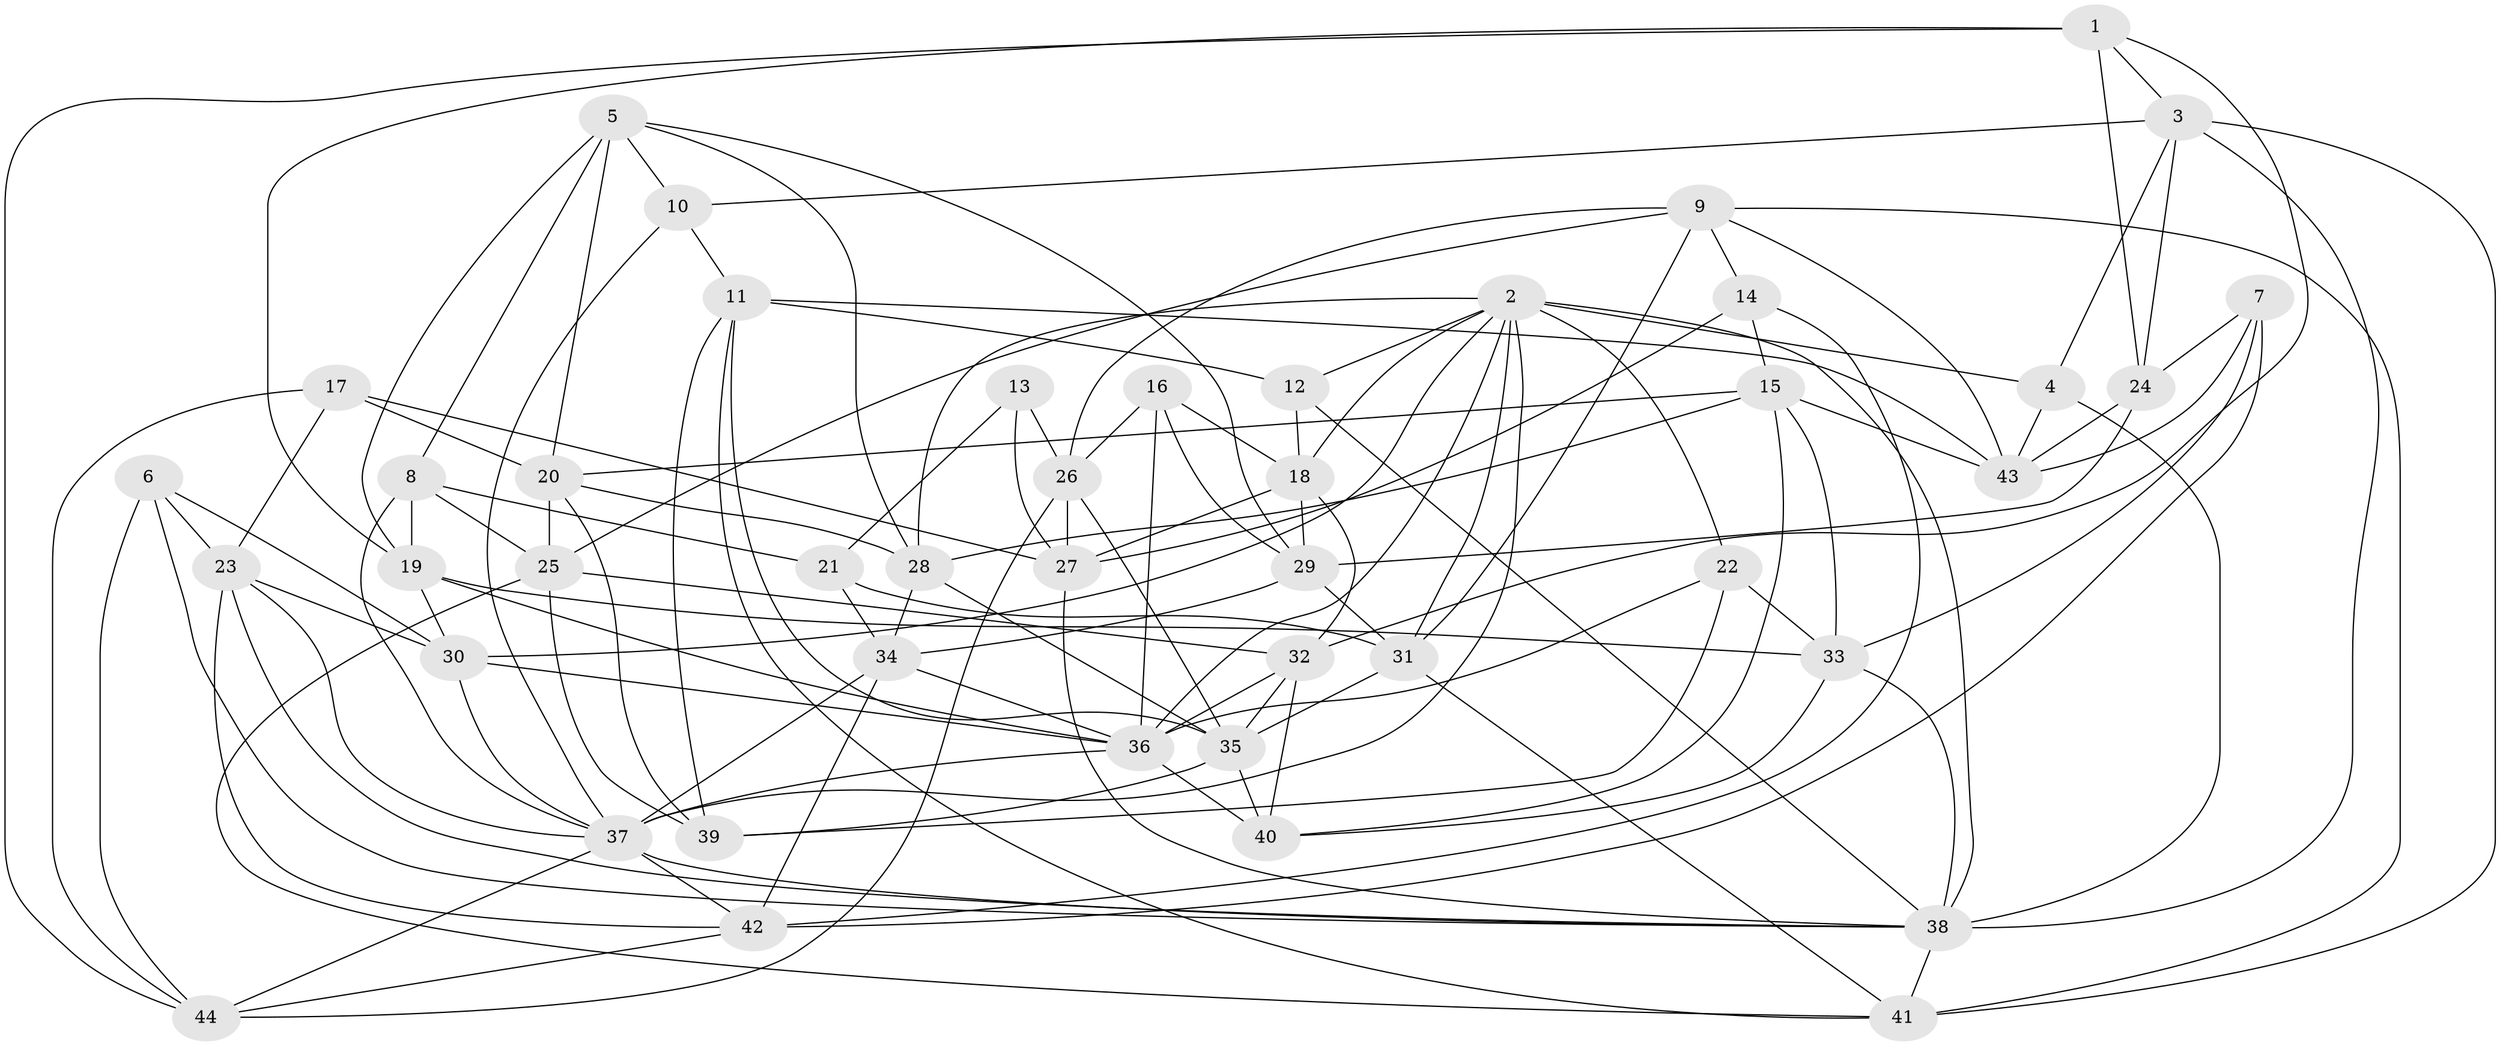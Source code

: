 // original degree distribution, {4: 1.0}
// Generated by graph-tools (version 1.1) at 2025/26/03/09/25 03:26:55]
// undirected, 44 vertices, 126 edges
graph export_dot {
graph [start="1"]
  node [color=gray90,style=filled];
  1;
  2;
  3;
  4;
  5;
  6;
  7;
  8;
  9;
  10;
  11;
  12;
  13;
  14;
  15;
  16;
  17;
  18;
  19;
  20;
  21;
  22;
  23;
  24;
  25;
  26;
  27;
  28;
  29;
  30;
  31;
  32;
  33;
  34;
  35;
  36;
  37;
  38;
  39;
  40;
  41;
  42;
  43;
  44;
  1 -- 3 [weight=1.0];
  1 -- 19 [weight=1.0];
  1 -- 24 [weight=2.0];
  1 -- 32 [weight=1.0];
  1 -- 44 [weight=1.0];
  2 -- 4 [weight=1.0];
  2 -- 12 [weight=1.0];
  2 -- 18 [weight=1.0];
  2 -- 22 [weight=1.0];
  2 -- 28 [weight=1.0];
  2 -- 30 [weight=1.0];
  2 -- 31 [weight=1.0];
  2 -- 36 [weight=1.0];
  2 -- 37 [weight=1.0];
  2 -- 38 [weight=1.0];
  3 -- 4 [weight=1.0];
  3 -- 10 [weight=1.0];
  3 -- 24 [weight=1.0];
  3 -- 38 [weight=1.0];
  3 -- 41 [weight=1.0];
  4 -- 38 [weight=1.0];
  4 -- 43 [weight=1.0];
  5 -- 8 [weight=1.0];
  5 -- 10 [weight=1.0];
  5 -- 19 [weight=1.0];
  5 -- 20 [weight=1.0];
  5 -- 28 [weight=1.0];
  5 -- 29 [weight=1.0];
  6 -- 23 [weight=1.0];
  6 -- 30 [weight=1.0];
  6 -- 38 [weight=1.0];
  6 -- 44 [weight=1.0];
  7 -- 24 [weight=1.0];
  7 -- 33 [weight=1.0];
  7 -- 42 [weight=1.0];
  7 -- 43 [weight=1.0];
  8 -- 19 [weight=1.0];
  8 -- 21 [weight=2.0];
  8 -- 25 [weight=1.0];
  8 -- 37 [weight=1.0];
  9 -- 14 [weight=1.0];
  9 -- 25 [weight=1.0];
  9 -- 26 [weight=1.0];
  9 -- 31 [weight=1.0];
  9 -- 41 [weight=1.0];
  9 -- 43 [weight=1.0];
  10 -- 11 [weight=1.0];
  10 -- 37 [weight=1.0];
  11 -- 12 [weight=1.0];
  11 -- 35 [weight=1.0];
  11 -- 39 [weight=1.0];
  11 -- 41 [weight=1.0];
  11 -- 43 [weight=1.0];
  12 -- 18 [weight=1.0];
  12 -- 38 [weight=1.0];
  13 -- 21 [weight=2.0];
  13 -- 26 [weight=1.0];
  13 -- 27 [weight=1.0];
  14 -- 15 [weight=1.0];
  14 -- 27 [weight=1.0];
  14 -- 42 [weight=1.0];
  15 -- 20 [weight=1.0];
  15 -- 28 [weight=1.0];
  15 -- 33 [weight=1.0];
  15 -- 40 [weight=1.0];
  15 -- 43 [weight=1.0];
  16 -- 18 [weight=1.0];
  16 -- 26 [weight=1.0];
  16 -- 29 [weight=1.0];
  16 -- 36 [weight=1.0];
  17 -- 20 [weight=1.0];
  17 -- 23 [weight=1.0];
  17 -- 27 [weight=1.0];
  17 -- 44 [weight=1.0];
  18 -- 27 [weight=1.0];
  18 -- 29 [weight=1.0];
  18 -- 32 [weight=1.0];
  19 -- 30 [weight=1.0];
  19 -- 33 [weight=1.0];
  19 -- 36 [weight=1.0];
  20 -- 25 [weight=1.0];
  20 -- 28 [weight=1.0];
  20 -- 39 [weight=1.0];
  21 -- 31 [weight=1.0];
  21 -- 34 [weight=1.0];
  22 -- 33 [weight=1.0];
  22 -- 36 [weight=1.0];
  22 -- 39 [weight=1.0];
  23 -- 30 [weight=1.0];
  23 -- 37 [weight=1.0];
  23 -- 38 [weight=1.0];
  23 -- 42 [weight=1.0];
  24 -- 29 [weight=1.0];
  24 -- 43 [weight=1.0];
  25 -- 32 [weight=1.0];
  25 -- 39 [weight=1.0];
  25 -- 41 [weight=1.0];
  26 -- 27 [weight=1.0];
  26 -- 35 [weight=1.0];
  26 -- 44 [weight=1.0];
  27 -- 38 [weight=1.0];
  28 -- 34 [weight=1.0];
  28 -- 35 [weight=1.0];
  29 -- 31 [weight=1.0];
  29 -- 34 [weight=1.0];
  30 -- 36 [weight=1.0];
  30 -- 37 [weight=1.0];
  31 -- 35 [weight=1.0];
  31 -- 41 [weight=1.0];
  32 -- 35 [weight=1.0];
  32 -- 36 [weight=1.0];
  32 -- 40 [weight=1.0];
  33 -- 38 [weight=1.0];
  33 -- 40 [weight=1.0];
  34 -- 36 [weight=1.0];
  34 -- 37 [weight=1.0];
  34 -- 42 [weight=1.0];
  35 -- 39 [weight=2.0];
  35 -- 40 [weight=1.0];
  36 -- 37 [weight=1.0];
  36 -- 40 [weight=2.0];
  37 -- 38 [weight=1.0];
  37 -- 42 [weight=1.0];
  37 -- 44 [weight=1.0];
  38 -- 41 [weight=1.0];
  42 -- 44 [weight=1.0];
}
